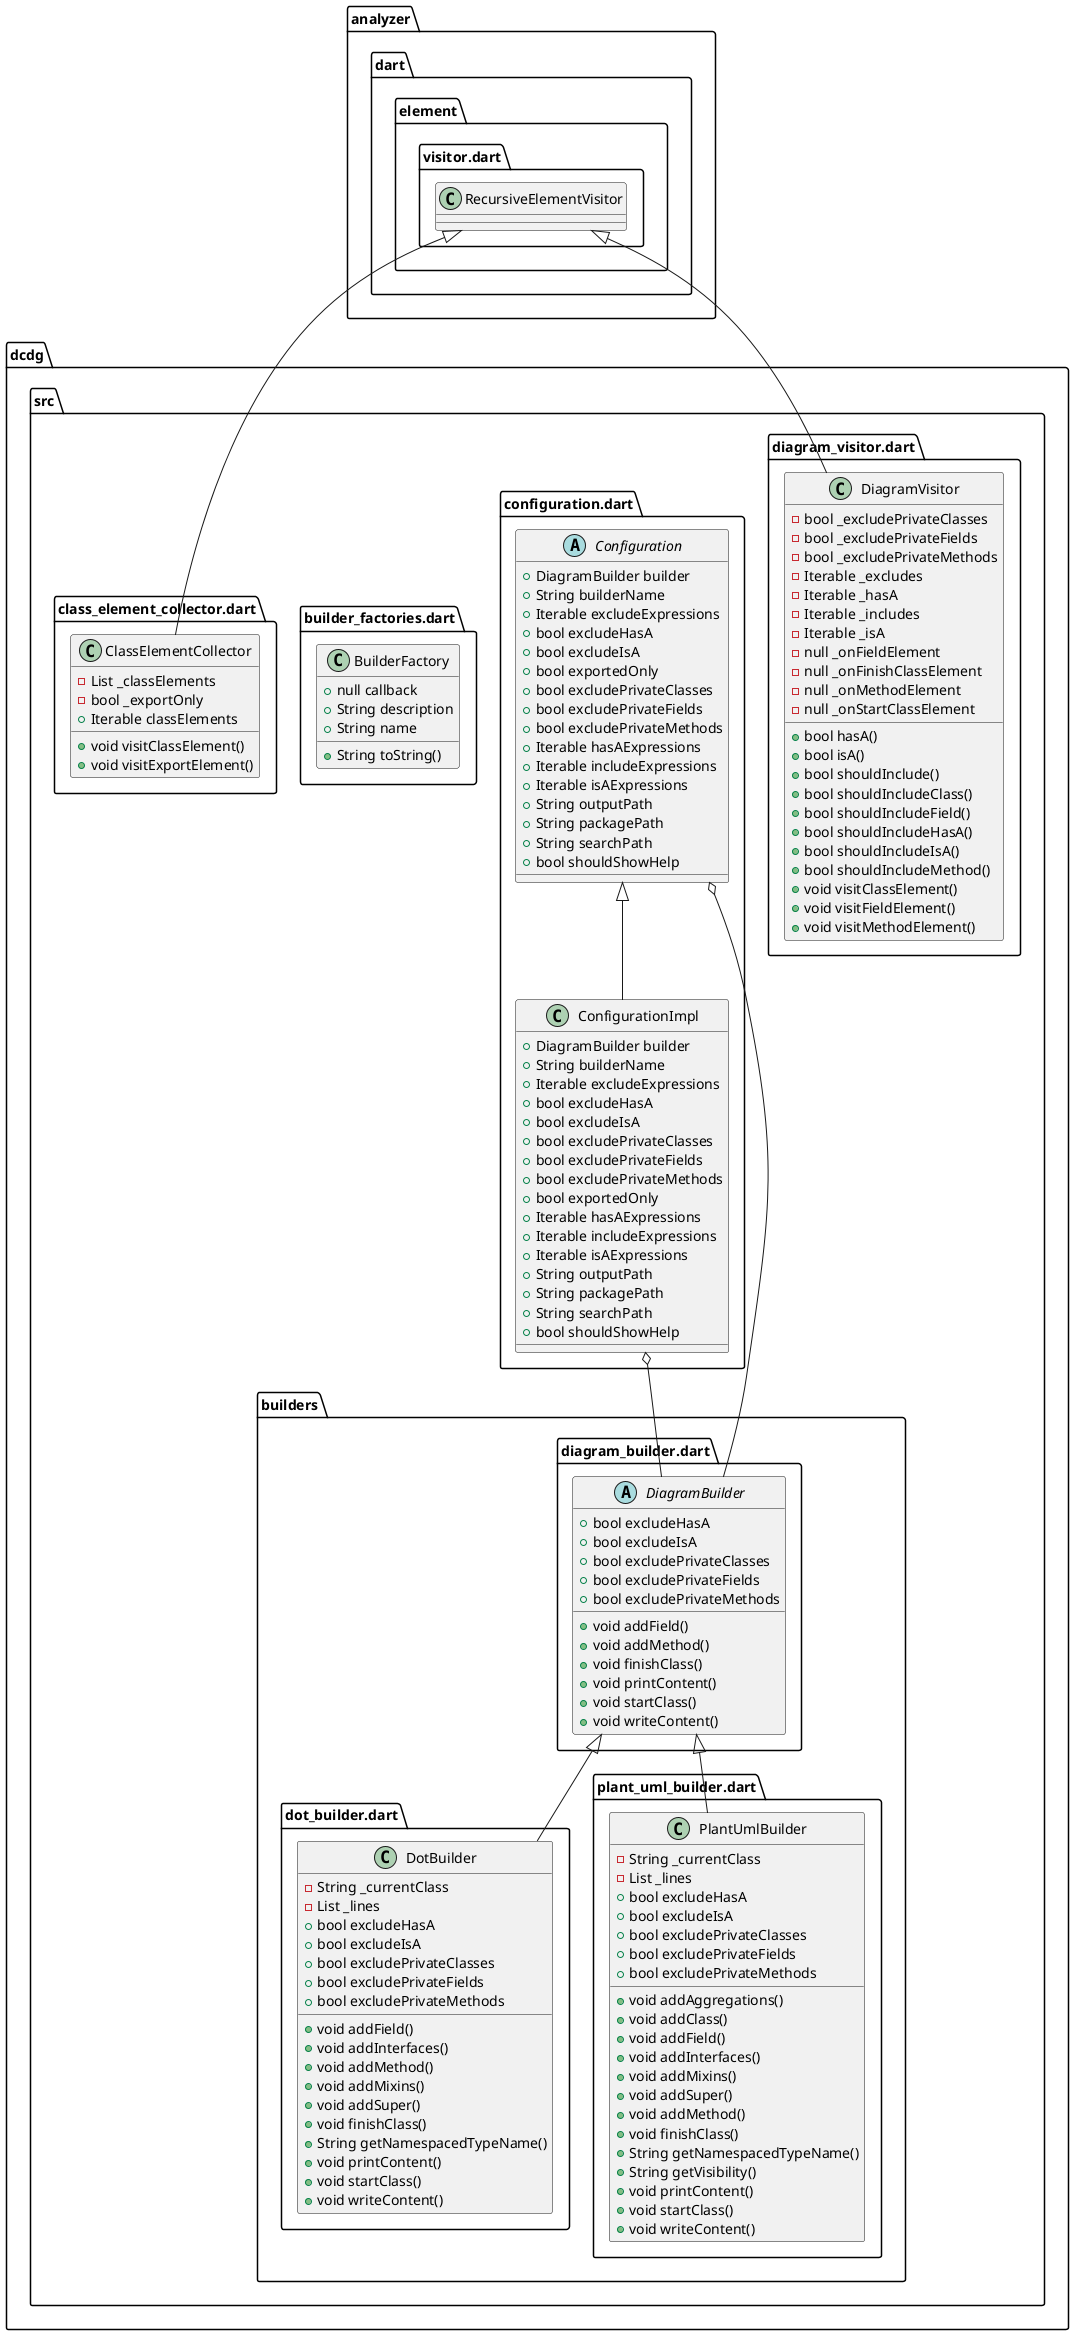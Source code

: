 @startuml
set namespaceSeparator ::

class dcdg::src::diagram_visitor.dart::DiagramVisitor {
  -bool _excludePrivateClasses
  -bool _excludePrivateFields
  -bool _excludePrivateMethods
  -Iterable _excludes
  -Iterable _hasA
  -Iterable _includes
  -Iterable _isA
  -null _onFieldElement
  -null _onFinishClassElement
  -null _onMethodElement
  -null _onStartClassElement
  +bool hasA()
  +bool isA()
  +bool shouldInclude()
  +bool shouldIncludeClass()
  +bool shouldIncludeField()
  +bool shouldIncludeHasA()
  +bool shouldIncludeIsA()
  +bool shouldIncludeMethod()
  +void visitClassElement()
  +void visitFieldElement()
  +void visitMethodElement()
}

analyzer::dart::element::visitor.dart::RecursiveElementVisitor <|-- dcdg::src::diagram_visitor.dart::DiagramVisitor


class dcdg::src::builders::dot_builder.dart::DotBuilder {
  -String _currentClass
  -List _lines
  +bool excludeHasA
  +bool excludeIsA
  +bool excludePrivateClasses
  +bool excludePrivateFields
  +bool excludePrivateMethods
  +void addField()
  +void addInterfaces()
  +void addMethod()
  +void addMixins()
  +void addSuper()
  +void finishClass()
  +String getNamespacedTypeName()
  +void printContent()
  +void startClass()
  +void writeContent()
}

dcdg::src::builders::diagram_builder.dart::DiagramBuilder <|-- dcdg::src::builders::dot_builder.dart::DotBuilder


class dcdg::src::builders::plant_uml_builder.dart::PlantUmlBuilder {
  -String _currentClass
  -List _lines
  +bool excludeHasA
  +bool excludeIsA
  +bool excludePrivateClasses
  +bool excludePrivateFields
  +bool excludePrivateMethods
  +void addAggregations()
  +void addClass()
  +void addField()
  +void addInterfaces()
  +void addMixins()
  +void addSuper()
  +void addMethod()
  +void finishClass()
  +String getNamespacedTypeName()
  +String getVisibility()
  +void printContent()
  +void startClass()
  +void writeContent()
}

dcdg::src::builders::diagram_builder.dart::DiagramBuilder <|-- dcdg::src::builders::plant_uml_builder.dart::PlantUmlBuilder


abstract class dcdg::src::builders::diagram_builder.dart::DiagramBuilder {
  +bool excludeHasA
  +bool excludeIsA
  +bool excludePrivateClasses
  +bool excludePrivateFields
  +bool excludePrivateMethods
  +void addField()
  +void addMethod()
  +void finishClass()
  +void printContent()
  +void startClass()
  +void writeContent()
}



abstract class dcdg::src::configuration.dart::Configuration {
  +DiagramBuilder builder
  +String builderName
  +Iterable excludeExpressions
  +bool excludeHasA
  +bool excludeIsA
  +bool exportedOnly
  +bool excludePrivateClasses
  +bool excludePrivateFields
  +bool excludePrivateMethods
  +Iterable hasAExpressions
  +Iterable includeExpressions
  +Iterable isAExpressions
  +String outputPath
  +String packagePath
  +String searchPath
  +bool shouldShowHelp
}

dcdg::src::configuration.dart::Configuration o-- dcdg::src::builders::diagram_builder.dart::DiagramBuilder


class dcdg::src::configuration.dart::ConfigurationImpl {
  +DiagramBuilder builder
  +String builderName
  +Iterable excludeExpressions
  +bool excludeHasA
  +bool excludeIsA
  +bool excludePrivateClasses
  +bool excludePrivateFields
  +bool excludePrivateMethods
  +bool exportedOnly
  +Iterable hasAExpressions
  +Iterable includeExpressions
  +Iterable isAExpressions
  +String outputPath
  +String packagePath
  +String searchPath
  +bool shouldShowHelp
}

dcdg::src::configuration.dart::Configuration <|-- dcdg::src::configuration.dart::ConfigurationImpl
dcdg::src::configuration.dart::ConfigurationImpl o-- dcdg::src::builders::diagram_builder.dart::DiagramBuilder


class dcdg::src::builder_factories.dart::BuilderFactory {
  +null callback
  +String description
  +String name
  +String toString()
}



class dcdg::src::class_element_collector.dart::ClassElementCollector {
  -List _classElements
  -bool _exportOnly
  +Iterable classElements
  +void visitClassElement()
  +void visitExportElement()
}

analyzer::dart::element::visitor.dart::RecursiveElementVisitor <|-- dcdg::src::class_element_collector.dart::ClassElementCollector


@enduml